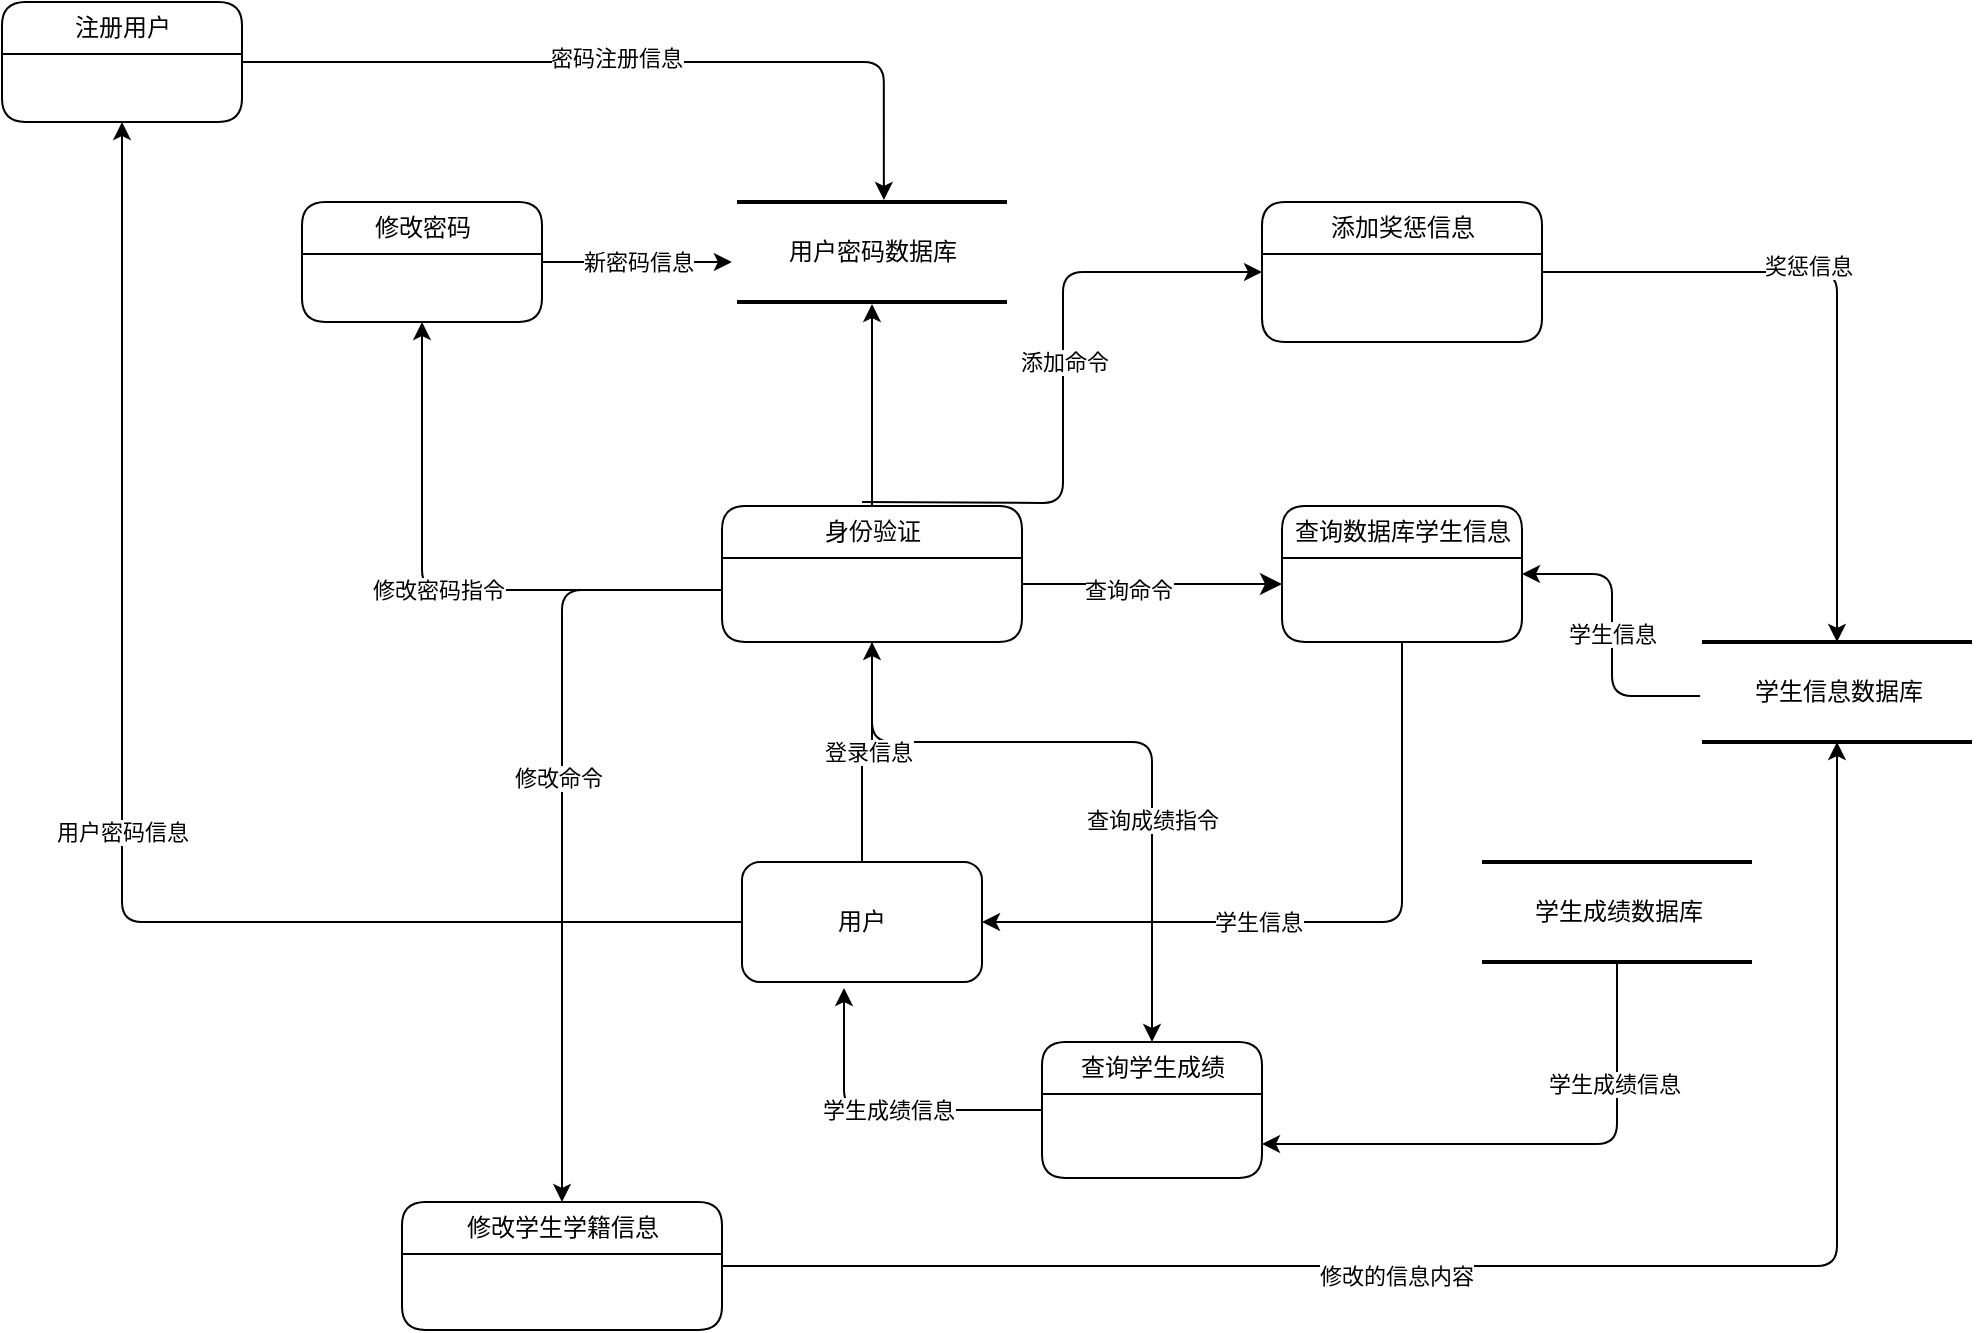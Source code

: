 <mxfile version="14.8.1" type="github">
  <diagram name="Page-1" id="5d7acffa-a066-3a61-03fe-96351882024d">
    <mxGraphModel dx="1422" dy="804" grid="1" gridSize="10" guides="1" tooltips="1" connect="1" arrows="1" fold="1" page="1" pageScale="1" pageWidth="1100" pageHeight="850" math="0" shadow="0">
      <root>
        <mxCell id="0" />
        <mxCell id="1" parent="0" />
        <mxCell id="Oxr2O7YghAp8t42AMq-g-20" style="edgeStyle=orthogonalEdgeStyle;rounded=1;orthogonalLoop=1;jettySize=auto;html=1;fontFamily=Verdana;" edge="1" parent="1" source="21ea969265ad0168-14" target="21ea969265ad0168-30">
          <mxGeometry relative="1" as="geometry" />
        </mxCell>
        <mxCell id="Oxr2O7YghAp8t42AMq-g-21" value="修改的信息内容" style="edgeLabel;html=1;align=center;verticalAlign=middle;resizable=0;points=[];fontFamily=Verdana;" vertex="1" connectable="0" parent="Oxr2O7YghAp8t42AMq-g-20">
          <mxGeometry x="-0.179" y="-5" relative="1" as="geometry">
            <mxPoint as="offset" />
          </mxGeometry>
        </mxCell>
        <mxCell id="21ea969265ad0168-14" value="修改学生学籍信息" style="swimlane;html=1;fontStyle=0;childLayout=stackLayout;horizontal=1;startSize=26;horizontalStack=0;resizeParent=1;resizeLast=0;collapsible=1;marginBottom=0;swimlaneFillColor=#ffffff;align=center;rounded=1;shadow=0;comic=0;labelBackgroundColor=none;strokeWidth=1;fontFamily=Verdana;fontSize=12;" parent="1" vertex="1">
          <mxGeometry x="440" y="640" width="160" height="64" as="geometry" />
        </mxCell>
        <mxCell id="Oxr2O7YghAp8t42AMq-g-8" style="edgeStyle=orthogonalEdgeStyle;rounded=1;orthogonalLoop=1;jettySize=auto;html=1;fontFamily=Verdana;entryX=0.544;entryY=-0.02;entryDx=0;entryDy=0;entryPerimeter=0;" edge="1" parent="1" source="21ea969265ad0168-18" target="Oxr2O7YghAp8t42AMq-g-6">
          <mxGeometry relative="1" as="geometry">
            <mxPoint x="660" y="80" as="targetPoint" />
          </mxGeometry>
        </mxCell>
        <mxCell id="Oxr2O7YghAp8t42AMq-g-10" value="密码注册信息" style="edgeLabel;html=1;align=center;verticalAlign=middle;resizable=0;points=[];fontFamily=Verdana;" vertex="1" connectable="0" parent="Oxr2O7YghAp8t42AMq-g-8">
          <mxGeometry x="-0.041" y="2" relative="1" as="geometry">
            <mxPoint as="offset" />
          </mxGeometry>
        </mxCell>
        <mxCell id="21ea969265ad0168-18" value="注册用户" style="swimlane;html=1;fontStyle=0;childLayout=stackLayout;horizontal=1;startSize=26;horizontalStack=0;resizeParent=1;resizeLast=0;collapsible=1;marginBottom=0;swimlaneFillColor=#ffffff;align=center;rounded=1;shadow=0;comic=0;labelBackgroundColor=none;strokeWidth=1;fontFamily=Verdana;fontSize=12;" parent="1" vertex="1">
          <mxGeometry x="240" y="40" width="120" height="60" as="geometry">
            <mxRectangle x="160" y="570" width="80" height="26" as="alternateBounds" />
          </mxGeometry>
        </mxCell>
        <mxCell id="Oxr2O7YghAp8t42AMq-g-7" style="edgeStyle=orthogonalEdgeStyle;rounded=1;orthogonalLoop=1;jettySize=auto;html=1;entryX=0.5;entryY=1.02;entryDx=0;entryDy=0;entryPerimeter=0;fontFamily=Verdana;" edge="1" parent="1" source="21ea969265ad0168-22" target="Oxr2O7YghAp8t42AMq-g-6">
          <mxGeometry relative="1" as="geometry" />
        </mxCell>
        <mxCell id="Oxr2O7YghAp8t42AMq-g-32" style="edgeStyle=orthogonalEdgeStyle;rounded=1;orthogonalLoop=1;jettySize=auto;html=1;entryX=0.5;entryY=0;entryDx=0;entryDy=0;fontFamily=Verdana;" edge="1" parent="1" source="21ea969265ad0168-22" target="21ea969265ad0168-14">
          <mxGeometry relative="1" as="geometry">
            <Array as="points">
              <mxPoint x="520" y="334" />
              <mxPoint x="520" y="636" />
            </Array>
          </mxGeometry>
        </mxCell>
        <mxCell id="Oxr2O7YghAp8t42AMq-g-33" value="修改命令" style="edgeLabel;html=1;align=center;verticalAlign=middle;resizable=0;points=[];fontFamily=Verdana;" vertex="1" connectable="0" parent="Oxr2O7YghAp8t42AMq-g-32">
          <mxGeometry x="-0.102" y="-2" relative="1" as="geometry">
            <mxPoint as="offset" />
          </mxGeometry>
        </mxCell>
        <mxCell id="Oxr2O7YghAp8t42AMq-g-34" value="修改密码指令" style="edgeStyle=orthogonalEdgeStyle;rounded=1;orthogonalLoop=1;jettySize=auto;html=1;fontFamily=Verdana;entryX=0.5;entryY=1;entryDx=0;entryDy=0;" edge="1" parent="1" source="21ea969265ad0168-22" target="Oxr2O7YghAp8t42AMq-g-12">
          <mxGeometry relative="1" as="geometry">
            <mxPoint x="450" y="230" as="targetPoint" />
            <Array as="points">
              <mxPoint x="450" y="334" />
            </Array>
          </mxGeometry>
        </mxCell>
        <mxCell id="Oxr2O7YghAp8t42AMq-g-38" style="edgeStyle=orthogonalEdgeStyle;rounded=1;orthogonalLoop=1;jettySize=auto;html=1;fontFamily=Verdana;entryX=0;entryY=0.5;entryDx=0;entryDy=0;" edge="1" parent="1" target="Oxr2O7YghAp8t42AMq-g-37">
          <mxGeometry relative="1" as="geometry">
            <mxPoint x="670" y="290" as="sourcePoint" />
            <mxPoint x="820" y="158" as="targetPoint" />
          </mxGeometry>
        </mxCell>
        <mxCell id="Oxr2O7YghAp8t42AMq-g-40" value="添加命令" style="edgeLabel;html=1;align=center;verticalAlign=middle;resizable=0;points=[];fontFamily=Verdana;" vertex="1" connectable="0" parent="Oxr2O7YghAp8t42AMq-g-38">
          <mxGeometry x="0.086" relative="1" as="geometry">
            <mxPoint as="offset" />
          </mxGeometry>
        </mxCell>
        <mxCell id="Oxr2O7YghAp8t42AMq-g-45" style="edgeStyle=orthogonalEdgeStyle;rounded=1;orthogonalLoop=1;jettySize=auto;html=1;entryX=0.5;entryY=0;entryDx=0;entryDy=0;fontFamily=Verdana;" edge="1" parent="1" source="21ea969265ad0168-22" target="Oxr2O7YghAp8t42AMq-g-43">
          <mxGeometry relative="1" as="geometry">
            <Array as="points">
              <mxPoint x="675" y="410" />
              <mxPoint x="815" y="410" />
            </Array>
          </mxGeometry>
        </mxCell>
        <mxCell id="Oxr2O7YghAp8t42AMq-g-46" value="查询成绩指令" style="edgeLabel;html=1;align=center;verticalAlign=middle;resizable=0;points=[];fontFamily=Verdana;" vertex="1" connectable="0" parent="Oxr2O7YghAp8t42AMq-g-45">
          <mxGeometry x="0.347" relative="1" as="geometry">
            <mxPoint as="offset" />
          </mxGeometry>
        </mxCell>
        <mxCell id="21ea969265ad0168-22" value="身份验证" style="swimlane;html=1;fontStyle=0;childLayout=stackLayout;horizontal=1;startSize=26;horizontalStack=0;resizeParent=1;resizeLast=0;collapsible=1;marginBottom=0;swimlaneFillColor=#ffffff;align=center;rounded=1;shadow=0;comic=0;labelBackgroundColor=none;strokeWidth=1;fontFamily=Verdana;fontSize=12;" parent="1" vertex="1">
          <mxGeometry x="600" y="292" width="150" height="68" as="geometry">
            <mxRectangle x="560" y="292" width="80" height="26" as="alternateBounds" />
          </mxGeometry>
        </mxCell>
        <mxCell id="Oxr2O7YghAp8t42AMq-g-28" value="学生信息" style="edgeStyle=orthogonalEdgeStyle;rounded=1;orthogonalLoop=1;jettySize=auto;html=1;entryX=1;entryY=0.5;entryDx=0;entryDy=0;fontFamily=Verdana;exitX=-0.007;exitY=0.54;exitDx=0;exitDy=0;exitPerimeter=0;" edge="1" parent="1" source="21ea969265ad0168-30" target="Oxr2O7YghAp8t42AMq-g-11">
          <mxGeometry relative="1" as="geometry" />
        </mxCell>
        <mxCell id="21ea969265ad0168-30" value="学生信息数据库" style="html=1;rounded=0;shadow=0;comic=0;labelBackgroundColor=none;strokeWidth=2;fontFamily=Verdana;fontSize=12;align=center;shape=mxgraph.ios7ui.horLines;" parent="1" vertex="1">
          <mxGeometry x="1090" y="360" width="135" height="50" as="geometry" />
        </mxCell>
        <mxCell id="21ea969265ad0168-43" style="edgeStyle=orthogonalEdgeStyle;html=1;labelBackgroundColor=none;startFill=0;startSize=8;endFill=1;endSize=8;fontFamily=Verdana;fontSize=12;" parent="1" edge="1">
          <mxGeometry relative="1" as="geometry">
            <mxPoint x="880" y="331" as="targetPoint" />
            <mxPoint x="750" y="331" as="sourcePoint" />
          </mxGeometry>
        </mxCell>
        <mxCell id="Oxr2O7YghAp8t42AMq-g-23" value="查询命令" style="edgeLabel;html=1;align=center;verticalAlign=middle;resizable=0;points=[];fontFamily=Verdana;" vertex="1" connectable="0" parent="21ea969265ad0168-43">
          <mxGeometry x="-0.188" y="-3" relative="1" as="geometry">
            <mxPoint as="offset" />
          </mxGeometry>
        </mxCell>
        <mxCell id="Oxr2O7YghAp8t42AMq-g-5" value="登录信息" style="edgeStyle=orthogonalEdgeStyle;rounded=0;orthogonalLoop=1;jettySize=auto;html=1;entryX=0.5;entryY=1;entryDx=0;entryDy=0;fontFamily=Verdana;" edge="1" parent="1" source="Oxr2O7YghAp8t42AMq-g-1" target="21ea969265ad0168-22">
          <mxGeometry relative="1" as="geometry" />
        </mxCell>
        <mxCell id="Oxr2O7YghAp8t42AMq-g-9" value="用户密码信息" style="edgeStyle=orthogonalEdgeStyle;rounded=1;orthogonalLoop=1;jettySize=auto;html=1;entryX=0.5;entryY=1;entryDx=0;entryDy=0;fontFamily=Verdana;" edge="1" parent="1" source="Oxr2O7YghAp8t42AMq-g-1" target="21ea969265ad0168-18">
          <mxGeometry relative="1" as="geometry" />
        </mxCell>
        <mxCell id="Oxr2O7YghAp8t42AMq-g-1" value="用户" style="rounded=1;whiteSpace=wrap;html=1;fontFamily=Verdana;" vertex="1" parent="1">
          <mxGeometry x="610" y="470" width="120" height="60" as="geometry" />
        </mxCell>
        <mxCell id="Oxr2O7YghAp8t42AMq-g-6" value="用户密码数据库" style="html=1;rounded=0;shadow=0;comic=0;labelBackgroundColor=none;strokeWidth=2;fontFamily=Verdana;fontSize=12;align=center;shape=mxgraph.ios7ui.horLines;" vertex="1" parent="1">
          <mxGeometry x="607.5" y="140" width="135" height="50" as="geometry" />
        </mxCell>
        <mxCell id="Oxr2O7YghAp8t42AMq-g-26" style="edgeStyle=orthogonalEdgeStyle;rounded=1;orthogonalLoop=1;jettySize=auto;html=1;entryX=1;entryY=0.5;entryDx=0;entryDy=0;fontFamily=Verdana;exitX=0.5;exitY=1;exitDx=0;exitDy=0;" edge="1" parent="1" source="Oxr2O7YghAp8t42AMq-g-11" target="Oxr2O7YghAp8t42AMq-g-1">
          <mxGeometry relative="1" as="geometry" />
        </mxCell>
        <mxCell id="Oxr2O7YghAp8t42AMq-g-31" value="学生信息" style="edgeLabel;html=1;align=center;verticalAlign=middle;resizable=0;points=[];fontFamily=Verdana;" vertex="1" connectable="0" parent="Oxr2O7YghAp8t42AMq-g-26">
          <mxGeometry x="0.213" relative="1" as="geometry">
            <mxPoint as="offset" />
          </mxGeometry>
        </mxCell>
        <mxCell id="Oxr2O7YghAp8t42AMq-g-11" value="查询数据库学生信息" style="swimlane;html=1;fontStyle=0;childLayout=stackLayout;horizontal=1;startSize=26;horizontalStack=0;resizeParent=1;resizeLast=0;collapsible=1;marginBottom=0;swimlaneFillColor=#ffffff;align=center;rounded=1;shadow=0;comic=0;labelBackgroundColor=none;strokeWidth=1;fontFamily=Verdana;fontSize=12;" vertex="1" parent="1">
          <mxGeometry x="880" y="292" width="120" height="68" as="geometry">
            <mxRectangle x="880" y="292" width="140" height="26" as="alternateBounds" />
          </mxGeometry>
        </mxCell>
        <mxCell id="Oxr2O7YghAp8t42AMq-g-36" value="新密码信息" style="edgeStyle=orthogonalEdgeStyle;rounded=1;orthogonalLoop=1;jettySize=auto;html=1;entryX=-0.019;entryY=0.6;entryDx=0;entryDy=0;entryPerimeter=0;fontFamily=Verdana;" edge="1" parent="1" source="Oxr2O7YghAp8t42AMq-g-12" target="Oxr2O7YghAp8t42AMq-g-6">
          <mxGeometry relative="1" as="geometry" />
        </mxCell>
        <mxCell id="Oxr2O7YghAp8t42AMq-g-12" value="修改密码" style="swimlane;html=1;fontStyle=0;childLayout=stackLayout;horizontal=1;startSize=26;horizontalStack=0;resizeParent=1;resizeLast=0;collapsible=1;marginBottom=0;swimlaneFillColor=#ffffff;align=center;rounded=1;shadow=0;comic=0;labelBackgroundColor=none;strokeWidth=1;fontFamily=Verdana;fontSize=12;" vertex="1" parent="1">
          <mxGeometry x="390" y="140" width="120" height="60" as="geometry">
            <mxRectangle x="160" y="570" width="80" height="26" as="alternateBounds" />
          </mxGeometry>
        </mxCell>
        <mxCell id="Oxr2O7YghAp8t42AMq-g-39" style="edgeStyle=orthogonalEdgeStyle;rounded=1;orthogonalLoop=1;jettySize=auto;html=1;fontFamily=Verdana;" edge="1" parent="1" source="Oxr2O7YghAp8t42AMq-g-37" target="21ea969265ad0168-30">
          <mxGeometry relative="1" as="geometry" />
        </mxCell>
        <mxCell id="Oxr2O7YghAp8t42AMq-g-41" value="奖惩信息" style="edgeLabel;html=1;align=center;verticalAlign=middle;resizable=0;points=[];fontFamily=Verdana;" vertex="1" connectable="0" parent="Oxr2O7YghAp8t42AMq-g-39">
          <mxGeometry x="-0.203" y="4" relative="1" as="geometry">
            <mxPoint y="1" as="offset" />
          </mxGeometry>
        </mxCell>
        <mxCell id="Oxr2O7YghAp8t42AMq-g-37" value="添加奖惩信息" style="swimlane;html=1;fontStyle=0;childLayout=stackLayout;horizontal=1;startSize=26;horizontalStack=0;resizeParent=1;resizeLast=0;collapsible=1;marginBottom=0;swimlaneFillColor=#ffffff;align=center;rounded=1;shadow=0;comic=0;labelBackgroundColor=none;strokeWidth=1;fontFamily=Verdana;fontSize=12;" vertex="1" parent="1">
          <mxGeometry x="870" y="140" width="140" height="70" as="geometry">
            <mxRectangle x="880" y="292" width="140" height="26" as="alternateBounds" />
          </mxGeometry>
        </mxCell>
        <mxCell id="Oxr2O7YghAp8t42AMq-g-54" style="edgeStyle=orthogonalEdgeStyle;rounded=1;orthogonalLoop=1;jettySize=auto;html=1;entryX=1;entryY=0.75;entryDx=0;entryDy=0;fontFamily=Verdana;" edge="1" parent="1" source="Oxr2O7YghAp8t42AMq-g-42" target="Oxr2O7YghAp8t42AMq-g-43">
          <mxGeometry relative="1" as="geometry">
            <Array as="points">
              <mxPoint x="1048" y="611" />
            </Array>
          </mxGeometry>
        </mxCell>
        <mxCell id="Oxr2O7YghAp8t42AMq-g-55" value="学生成绩信息" style="edgeLabel;html=1;align=center;verticalAlign=middle;resizable=0;points=[];fontFamily=Verdana;" vertex="1" connectable="0" parent="Oxr2O7YghAp8t42AMq-g-54">
          <mxGeometry x="-0.546" y="-2" relative="1" as="geometry">
            <mxPoint as="offset" />
          </mxGeometry>
        </mxCell>
        <mxCell id="Oxr2O7YghAp8t42AMq-g-42" value="学生成绩数据库" style="html=1;rounded=0;shadow=0;comic=0;labelBackgroundColor=none;strokeWidth=2;fontFamily=Verdana;fontSize=12;align=center;shape=mxgraph.ios7ui.horLines;" vertex="1" parent="1">
          <mxGeometry x="980" y="470" width="135" height="50" as="geometry" />
        </mxCell>
        <mxCell id="Oxr2O7YghAp8t42AMq-g-56" style="edgeStyle=orthogonalEdgeStyle;rounded=1;orthogonalLoop=1;jettySize=auto;html=1;entryX=0.425;entryY=1.05;entryDx=0;entryDy=0;entryPerimeter=0;fontFamily=Verdana;" edge="1" parent="1" source="Oxr2O7YghAp8t42AMq-g-43" target="Oxr2O7YghAp8t42AMq-g-1">
          <mxGeometry relative="1" as="geometry" />
        </mxCell>
        <mxCell id="Oxr2O7YghAp8t42AMq-g-57" value="学生成绩信息" style="edgeLabel;html=1;align=center;verticalAlign=middle;resizable=0;points=[];fontFamily=Verdana;" vertex="1" connectable="0" parent="Oxr2O7YghAp8t42AMq-g-56">
          <mxGeometry x="-0.037" relative="1" as="geometry">
            <mxPoint as="offset" />
          </mxGeometry>
        </mxCell>
        <mxCell id="Oxr2O7YghAp8t42AMq-g-43" value="查询学生成绩" style="swimlane;html=1;fontStyle=0;childLayout=stackLayout;horizontal=1;startSize=26;horizontalStack=0;resizeParent=1;resizeLast=0;collapsible=1;marginBottom=0;swimlaneFillColor=#ffffff;align=center;rounded=1;shadow=0;comic=0;labelBackgroundColor=none;strokeWidth=1;fontFamily=Verdana;fontSize=12;" vertex="1" parent="1">
          <mxGeometry x="760" y="560" width="110" height="68" as="geometry">
            <mxRectangle x="880" y="292" width="140" height="26" as="alternateBounds" />
          </mxGeometry>
        </mxCell>
      </root>
    </mxGraphModel>
  </diagram>
</mxfile>
